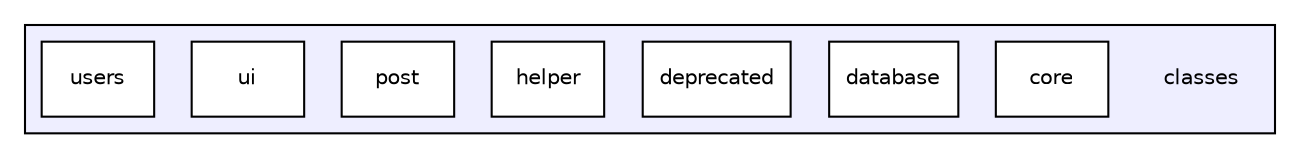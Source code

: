 digraph "classes" {
  compound=true
  node [ fontsize="10", fontname="Helvetica"];
  edge [ labelfontsize="10", labelfontname="Helvetica"];
  subgraph clusterdir_b02e4219757ae4e3a0f1714873865bbf {
    graph [ bgcolor="#eeeeff", pencolor="black", label="" URL="dir_b02e4219757ae4e3a0f1714873865bbf.html"];
    dir_b02e4219757ae4e3a0f1714873865bbf [shape=plaintext label="classes"];
    dir_e14b59e8b2090227cfb713e5ced1fb55 [shape=box label="core" color="black" fillcolor="white" style="filled" URL="dir_e14b59e8b2090227cfb713e5ced1fb55.html"];
    dir_8f097a2e1a95dd69abda0382eb0b1f91 [shape=box label="database" color="black" fillcolor="white" style="filled" URL="dir_8f097a2e1a95dd69abda0382eb0b1f91.html"];
    dir_39c15720d96c86d35dc4b886d4554506 [shape=box label="deprecated" color="black" fillcolor="white" style="filled" URL="dir_39c15720d96c86d35dc4b886d4554506.html"];
    dir_b48720ed164f7e0ea201f06e54719566 [shape=box label="helper" color="black" fillcolor="white" style="filled" URL="dir_b48720ed164f7e0ea201f06e54719566.html"];
    dir_4218c5399a6b0e3c32de082cfe6f93df [shape=box label="post" color="black" fillcolor="white" style="filled" URL="dir_4218c5399a6b0e3c32de082cfe6f93df.html"];
    dir_8315e34a19e74be451e8523970b07219 [shape=box label="ui" color="black" fillcolor="white" style="filled" URL="dir_8315e34a19e74be451e8523970b07219.html"];
    dir_07b96f78f93f1f8cbbba0ae974608c46 [shape=box label="users" color="black" fillcolor="white" style="filled" URL="dir_07b96f78f93f1f8cbbba0ae974608c46.html"];
  }
}
